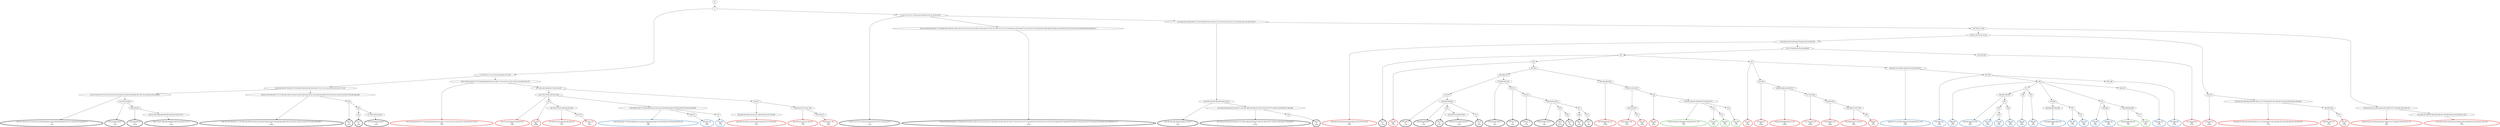 digraph T {
	{
		rank=same
		172 [penwidth=3,colorscheme=set19,color=0,label="145;151;159;163;172;176;181;183;192;196;206;221;226;230;259;280;287;297;312;324;340;351;382;403_P\nP\n1.2%"]
		170 [penwidth=3,colorscheme=set19,color=0,label="410;416;423;429_P\nP\n1.5%"]
		168 [penwidth=3,colorscheme=set19,color=0,label="434;439;450_P\nP\n0.61%"]
		166 [penwidth=3,colorscheme=set19,color=0,label="463;473;481;488;496;499;502;506;520;525;527;531_P\nP\n5.2%"]
		164 [penwidth=3,colorscheme=set19,color=0,label="148;153;155;158;166;171;175;180;182;185;191;202;214;220;225;229;236;241;244;249;263;269;279;313;318;331;336;341;344;357;376;383;384;389_P\nP\n0.92%"]
		162 [penwidth=3,colorscheme=set19,color=0,label="396_P\nP\n3.7%"]
		159 [penwidth=3,colorscheme=set19,color=0,label="412_P\nP\n6.5%"]
		157 [penwidth=3,colorscheme=set19,color=0,label="417;430;440;445;459_P\nP\n6.1%"]
		155 [penwidth=3,colorscheme=set19,color=0,label="2;4;6;7;12;13;15;17;18;21;22;23;25;26;27;30;31;32;34;35;36_P\nP\n1.5%"]
		153 [penwidth=3,colorscheme=set19,color=0,label="39;42;47;49;56;59;60;66;71;76;86;90;93;97;98;101;106;110;112;114;119;121;126;128;132;140;142;147;150;157;162;170;174;177;179;186;193;197;203;207;211;215;231;237;242;245;251;260;264;270;288;314;319;325;332;337;342;345;352;365;369;385;398;404;411_P\nP\n6.5%"]
		150 [penwidth=3,colorscheme=set19,color=0,label="165;168;184;188;198;204;208;212;216_P\nP\n2.2%"]
		148 [penwidth=3,colorscheme=set19,color=0,label="227;238;243;246;250;253;256;271;274;281;289;293;298;301;320;333;362;370;377;435;451;458;468;477;482;489_P\nP\n0.61%"]
		146 [penwidth=3,colorscheme=set19,color=0,label="528_P\nP\n5.8%"]
		140 [penwidth=3,colorscheme=set19,color=0,label="421_P\nP\n0.15%"]
		135 [penwidth=3,colorscheme=set19,color=0,label="474;479_P\nP\n1.5%"]
		133 [penwidth=3,colorscheme=set19,color=0,label="484;490;498;500_P\nP\n3.7%"]
		131 [penwidth=3,colorscheme=set19,color=0,label="504_P\nP\n2.8%"]
		129 [penwidth=3,colorscheme=set19,color=0,label="522;532;537;548;553;567_P\nP\n5.2%"]
		127 [penwidth=3,colorscheme=set19,color=0,label="512_P\nP\n5.2%"]
		125 [penwidth=3,colorscheme=set19,color=0,label="478;483;497;503_P\nP\n2.5%"]
		123 [penwidth=3,colorscheme=set19,color=0,label="507;511_P\nP\n5.5%"]
		121 [penwidth=3,colorscheme=set19,color=0,label="516;521_P\nP\n3.7%"]
		119 [penwidth=3,colorscheme=set19,color=0,label="536;542;543;554_P\nP\n5.5%"]
		117 [penwidth=3,colorscheme=set19,color=0,label="558_P\nP\n0.61%"]
		115 [penwidth=3,colorscheme=set19,color=0,label="562_P\nP\n7.1%"]
		112 [penwidth=3,colorscheme=set19,color=0,label="568_P\nP\n6.1%"]
		110 [penwidth=3,colorscheme=set19,color=0,label="572_P\nP\n8%"]
		108 [penwidth=3,colorscheme=set19,color=1,label="40;51;55;62;64;68;70;73;77;80;82;85;89;94;99;103;108;117;123;130;133;135;138;141;144;160;164;178_M1\nM1\n1.5%"]
		105 [penwidth=3,colorscheme=set19,color=1,label="261;272;276;283;290;304;309_M1\nM1\n5.5%"]
		103 [penwidth=3,colorscheme=set19,color=1,label="343_M1\nM1\n0.98%"]
		101 [penwidth=3,colorscheme=set19,color=1,label="347;358;379;391;399;424;425;449_M1\nM1\n2.1%"]
		99 [penwidth=3,colorscheme=set19,color=1,label="457;472_M1\nM1\n5.2%"]
		96 [penwidth=3,colorscheme=set19,color=1,label="282;299;303;308;316;322;327;338;346;354;372;378;390_M1\nM1\n5.1%"]
		94 [penwidth=3,colorscheme=set19,color=1,label="294;302;307;315;321;326_M1\nM1\n1.5%"]
		92 [penwidth=3,colorscheme=set19,color=1,label="353;366;371_M1\nM1\n6.9%"]
		91 [penwidth=3,colorscheme=set19,color=1,label="224;228;235;255;258;268;278;286;330;335;350;356_M1\nM1\n2.8%"]
		89 [penwidth=3,colorscheme=set19,color=1,label="415;422;428_M1\nM1\n6.7%"]
		87 [penwidth=3,colorscheme=set19,color=1,label="427_M1\nM1\n2.6%"]
		85 [penwidth=3,colorscheme=set19,color=1,label="433;438_M1\nM1\n0.82%"]
		83 [penwidth=3,colorscheme=set19,color=1,label="448;455;486;494;509;515_M1\nM1\n0.82%"]
		81 [penwidth=3,colorscheme=set19,color=1,label="517;523;529_M1\nM1\n0.65%"]
		79 [penwidth=3,colorscheme=set19,color=1,label="539;550;555_M1\nM1\n0.82%"]
		77 [penwidth=3,colorscheme=set19,color=1,label="563;569;573;577;578_M1\nM1\n5.9%"]
		75 [penwidth=3,colorscheme=set19,color=1,label="586_M1\nM1\n5.7%"]
		74 [penwidth=3,colorscheme=set19,color=1,label="432_M1\nM1\n2.3%"]
		72 [penwidth=3,colorscheme=set19,color=1,label="447;454;466;480_M1\nM1\n0.49%"]
		69 [penwidth=3,colorscheme=set19,color=1,label="524;530;535_M1\nM1\n4.2%"]
		67 [penwidth=3,colorscheme=set19,color=1,label="547_M1\nM1\n5.2%"]
		65 [penwidth=3,colorscheme=set19,color=1,label="526_M1\nM1\n8.2%"]
		63 [penwidth=3,colorscheme=set19,color=1,label="234;240_M1\nM1\n0.82%"]
		61 [penwidth=3,colorscheme=set19,color=1,label="252;262;267;285;292;296;300;306;311;317;329;349;374;381;394;401;407;420;436;446;461;465;469_M1\nM1\n1.1%"]
		59 [penwidth=3,colorscheme=set19,color=1,label="485;491;492_M1\nM1\n4.1%"]
		57 [penwidth=3,colorscheme=set19,color=1,label="501_M1\nM1\n6.5%"]
		55 [penwidth=3,colorscheme=set19,color=1,label="200;218;223;233;239;248;254;257;266;273;277;284;291;295;305;310_M1\nM1\n4.2%"]
		53 [penwidth=3,colorscheme=set19,color=1,label="323;328;334;348;355;360;364;368;387;393;400;406;414;419;426;431;442_M1\nM1\n7.3%"]
		51 [penwidth=3,colorscheme=set19,color=2,label="339;359;363;367;373;380;386;392;413;418;441;452;456;460;464;475;505;508;533;538;544;549;559_M2\nM2\n3.4%"]
		49 [penwidth=3,colorscheme=set19,color=2,label="565;575_M2\nM2\n5.6%"]
		47 [penwidth=3,colorscheme=set19,color=2,label="574_M2\nM2\n11%"]
		45 [penwidth=3,colorscheme=set19,color=2,label="444;467;471;476;487;495;510;518;540;545;551_M2\nM2\n4.5%"]
		43 [penwidth=3,colorscheme=set19,color=2,label="557;560_M2\nM2\n3.4%"]
		41 [penwidth=3,colorscheme=set19,color=2,label="566_M2\nM2\n2.2%"]
		38 [penwidth=3,colorscheme=set19,color=2,label="584;590;596;597_M2\nM2\n4.5%"]
		35 [penwidth=3,colorscheme=set19,color=2,label="607_M2\nM2\n5.6%"]
		33 [penwidth=3,colorscheme=set19,color=2,label="610_M2\nM2\n5.6%"]
		31 [penwidth=3,colorscheme=set19,color=2,label="609_M2\nM2\n5.6%"]
		29 [penwidth=3,colorscheme=set19,color=2,label="589_M2\nM2\n5.6%"]
		27 [penwidth=3,colorscheme=set19,color=2,label="595_M2\nM2\n5.6%"]
		24 [penwidth=3,colorscheme=set19,color=2,label="583;588;594;602;606_M2\nM2\n5%"]
		22 [penwidth=3,colorscheme=set19,color=2,label="587_M2\nM2\n1.1%"]
		20 [penwidth=3,colorscheme=set19,color=2,label="601_M2\nM2\n7.8%"]
		18 [penwidth=3,colorscheme=set19,color=2,label="579_M2\nM2\n3.4%"]
		16 [penwidth=3,colorscheme=set19,color=2,label="599;604_M2\nM2\n6.7%"]
		14 [penwidth=3,colorscheme=set19,color=2,label="582;592_M2\nM2\n6.7%"]
		12 [penwidth=3,colorscheme=set19,color=2,label="581;598_M2\nM2\n6.7%"]
		10 [penwidth=3,colorscheme=set19,color=3,label="593;600;605;608_M3\nM3\n17%"]
		8 [penwidth=3,colorscheme=set19,color=3,label="613_M3\nM3\n17%"]
		6 [penwidth=3,colorscheme=set19,color=3,label="534;541;546;552;556;564;570;585;591;611_M3\nM3\n17%"]
		4 [penwidth=3,colorscheme=set19,color=3,label="612_M3\nM3\n17%"]
		2 [penwidth=3,colorscheme=set19,color=3,label="615_M3\nM3\n17%"]
		0 [penwidth=3,colorscheme=set19,color=3,label="614_M3\nM3\n17%"]
	}
	177 [label="GL"]
	176 [label="0"]
	175 [label="1;3;5;8;9;10;11;14;16;19;20;24;28;29;33;37;38"]
	174 [label="43;45;48;50;54;57;61;69;72;75;81;84;87;88;91;92;96;102;104;107;111;113;116;122;129;134;136;137;143"]
	173 [label="145;151;159;163;172;176;181;183;192;196;206;221;226;230;259;280;287;297;312;324;340;351;382;403"]
	171 [label="410;416;423;429"]
	169 [label="434;439;450"]
	167 [label="463;473;481;488;496;499;502;506;520;525;527;531"]
	165 [label="148;153;155;158;166;171;175;180;182;185;191;202;214;220;225;229;236;241;244;249;263;269;279;313;318;331;336;341;344;357;376;383;384;389"]
	163 [label="396"]
	161 [label="405"]
	160 [label="412"]
	158 [label="417;430;440;445;459"]
	156 [label="2;4;6;7;12;13;15;17;18;21;22;23;25;26;27;30;31;32;34;35;36"]
	154 [label="39;42;47;49;56;59;60;66;71;76;86;90;93;97;98;101;106;110;112;114;119;121;126;128;132;140;142;147;150;157;162;170;174;177;179;186;193;197;203;207;211;215;231;237;242;245;251;260;264;270;288;314;319;325;332;337;342;345;352;365;369;385;398;404;411"]
	152 [label="41;44;46;52;53;58;63;65;67;74;78;79;83;95;100;105;109;115;118;120;124;125;127;131;139;146;149;152;154;156;161"]
	151 [label="165;168;184;188;198;204;208;212;216"]
	149 [label="227;238;243;246;250;253;256;271;274;281;289;293;298;301;320;333;362;370;377;435;451;458;468;477;482;489"]
	147 [label="528"]
	145 [label="167;169;173;190"]
	144 [label="195;201;205;210;213;219"]
	143 [label="224;228;235;255;258;268;278;286;330;335;350;356"]
	142 [label="361;375;388;395;397;402;408;409"]
	141 [label="421"]
	139 [label="432"]
	138 [label="437;443"]
	137 [label="453;462;470"]
	136 [label="474;479"]
	134 [label="484;490;498;500"]
	132 [label="504"]
	130 [label="522;532;537;548;553;567"]
	128 [label="512"]
	126 [label="478;483;497;503"]
	124 [label="507;511"]
	122 [label="516;521"]
	120 [label="536;542;543;554"]
	118 [label="558"]
	116 [label="562"]
	114 [label="561"]
	113 [label="568"]
	111 [label="572"]
	109 [label="40;51;55;62;64;68;70;73;77;80;82;85;89;94;99;103;108;117;123;130;133;135;138;141;144;160;164;178"]
	107 [label="187;189;194;199;209;217;222;232;247"]
	106 [label="261;272;276;283;290;304;309"]
	104 [label="343"]
	102 [label="347;358;379;391;399;424;425;449"]
	100 [label="457;472"]
	98 [label="265;275"]
	97 [label="282;299;303;308;316;322;327;338;346;354;372;378;390"]
	95 [label="294;302;307;315;321;326"]
	93 [label="353;366;371"]
	90 [label="415;422;428"]
	88 [label="427"]
	86 [label="433;438"]
	84 [label="448;455;486;494;509;515"]
	82 [label="517;523;529"]
	80 [label="539;550;555"]
	78 [label="563;569;573;577;578"]
	76 [label="586"]
	73 [label="447;454;466;480"]
	71 [label="493;513;514;519"]
	70 [label="524;530;535"]
	68 [label="547"]
	66 [label="526"]
	64 [label="234;240"]
	62 [label="252;262;267;285;292;296;300;306;311;317;329;349;374;381;394;401;407;420;436;446;461;465;469"]
	60 [label="485;491;492"]
	58 [label="501"]
	56 [label="200;218;223;233;239;248;254;257;266;273;277;284;291;295;305;310"]
	54 [label="323;328;334;348;355;360;364;368;387;393;400;406;414;419;426;431;442"]
	52 [label="339;359;363;367;373;380;386;392;413;418;441;452;456;460;464;475;505;508;533;538;544;549;559"]
	50 [label="565;575"]
	48 [label="574"]
	46 [label="444;467;471;476;487;495;510;518;540;545;551"]
	44 [label="557;560"]
	42 [label="566"]
	40 [label="571"]
	39 [label="584;590;596;597"]
	37 [label="603"]
	36 [label="607"]
	34 [label="610"]
	32 [label="609"]
	30 [label="589"]
	28 [label="595"]
	26 [label="576;580"]
	25 [label="583;588;594;602;606"]
	23 [label="587"]
	21 [label="601"]
	19 [label="579"]
	17 [label="599;604"]
	15 [label="582;592"]
	13 [label="581;598"]
	11 [label="593;600;605;608"]
	9 [label="613"]
	7 [label="534;541;546;552;556;564;570;585;591;611"]
	5 [label="612"]
	3 [label="615"]
	1 [label="614"]
	177 -> 176
	176 -> 175
	176 -> 156
	175 -> 174
	175 -> 109
	174 -> 173
	174 -> 165
	173 -> 172
	173 -> 171
	171 -> 170
	171 -> 169
	169 -> 168
	169 -> 167
	167 -> 166
	165 -> 164
	165 -> 163
	163 -> 162
	163 -> 161
	161 -> 160
	161 -> 158
	160 -> 159
	158 -> 157
	156 -> 155
	156 -> 154
	156 -> 152
	154 -> 153
	152 -> 151
	152 -> 145
	151 -> 150
	151 -> 149
	149 -> 148
	149 -> 147
	147 -> 146
	145 -> 144
	145 -> 56
	144 -> 143
	144 -> 64
	143 -> 142
	143 -> 91
	142 -> 141
	142 -> 90
	141 -> 140
	141 -> 139
	141 -> 88
	139 -> 138
	139 -> 74
	138 -> 137
	138 -> 73
	137 -> 136
	137 -> 126
	136 -> 135
	136 -> 134
	134 -> 133
	134 -> 132
	134 -> 128
	132 -> 131
	132 -> 130
	130 -> 129
	128 -> 127
	126 -> 125
	126 -> 124
	124 -> 123
	124 -> 122
	122 -> 121
	122 -> 120
	120 -> 119
	120 -> 118
	120 -> 114
	118 -> 117
	118 -> 116
	116 -> 115
	114 -> 113
	114 -> 111
	113 -> 112
	111 -> 110
	109 -> 108
	109 -> 107
	107 -> 106
	107 -> 98
	106 -> 105
	106 -> 104
	106 -> 52
	104 -> 103
	104 -> 102
	102 -> 101
	102 -> 100
	100 -> 99
	98 -> 97
	98 -> 95
	97 -> 96
	95 -> 94
	95 -> 93
	93 -> 92
	90 -> 89
	88 -> 87
	88 -> 86
	88 -> 46
	86 -> 85
	86 -> 84
	84 -> 83
	84 -> 82
	82 -> 81
	82 -> 80
	80 -> 79
	80 -> 78
	78 -> 77
	78 -> 76
	76 -> 75
	73 -> 72
	73 -> 71
	71 -> 70
	71 -> 66
	70 -> 69
	70 -> 68
	68 -> 67
	66 -> 65
	66 -> 7
	64 -> 63
	64 -> 62
	62 -> 61
	62 -> 60
	60 -> 59
	60 -> 58
	58 -> 57
	56 -> 55
	56 -> 54
	54 -> 53
	52 -> 51
	52 -> 50
	52 -> 48
	50 -> 49
	48 -> 47
	46 -> 45
	46 -> 44
	44 -> 43
	44 -> 42
	44 -> 13
	42 -> 41
	42 -> 40
	42 -> 26
	42 -> 19
	42 -> 15
	40 -> 39
	40 -> 30
	40 -> 28
	39 -> 38
	39 -> 37
	37 -> 36
	37 -> 32
	36 -> 35
	36 -> 34
	34 -> 33
	32 -> 31
	30 -> 29
	28 -> 27
	26 -> 25
	26 -> 23
	25 -> 24
	23 -> 22
	23 -> 21
	21 -> 20
	19 -> 18
	19 -> 17
	19 -> 11
	17 -> 16
	15 -> 14
	13 -> 12
	11 -> 10
	11 -> 9
	9 -> 8
	7 -> 6
	7 -> 5
	7 -> 1
	5 -> 4
	5 -> 3
	3 -> 2
	1 -> 0
}
